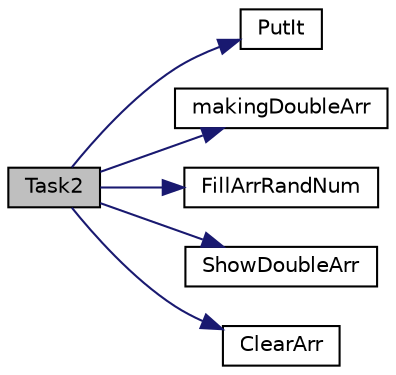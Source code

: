 digraph "Task2"
{
  edge [fontname="Helvetica",fontsize="10",labelfontname="Helvetica",labelfontsize="10"];
  node [fontname="Helvetica",fontsize="10",shape=record];
  rankdir="LR";
  Node1 [label="Task2",height=0.2,width=0.4,color="black", fillcolor="grey75", style="filled", fontcolor="black"];
  Node1 -> Node2 [color="midnightblue",fontsize="10",style="solid",fontname="Helvetica"];
  Node2 [label="PutIt",height=0.2,width=0.4,color="black", fillcolor="white", style="filled",URL="$test_lab09_8cpp.html#ae48a96cb5e7bce0809ce0e879e4ea4e9"];
  Node1 -> Node3 [color="midnightblue",fontsize="10",style="solid",fontname="Helvetica"];
  Node3 [label="makingDoubleArr",height=0.2,width=0.4,color="black", fillcolor="white", style="filled",URL="$_ops_with_array_8cpp.html#a002e4cd5dc8b13c850a45a9094f24cf5",tooltip="Добавляємо адреса для значення двумірних масивів "];
  Node1 -> Node4 [color="midnightblue",fontsize="10",style="solid",fontname="Helvetica"];
  Node4 [label="FillArrRandNum",height=0.2,width=0.4,color="black", fillcolor="white", style="filled",URL="$_ops_with_array_8cpp.html#af6a20faa2d4c3626bd95edb75df41e4c",tooltip="Заповнюємо двумірний масив "];
  Node1 -> Node5 [color="midnightblue",fontsize="10",style="solid",fontname="Helvetica"];
  Node5 [label="ShowDoubleArr",height=0.2,width=0.4,color="black", fillcolor="white", style="filled",URL="$_ops_with_array_8cpp.html#aa06ea39623e6057b067d5111debf9dc2"];
  Node1 -> Node6 [color="midnightblue",fontsize="10",style="solid",fontname="Helvetica"];
  Node6 [label="ClearArr",height=0.2,width=0.4,color="black", fillcolor="white", style="filled",URL="$_ops_with_array_8cpp.html#a9c52eb906fac8dc0d43249b2e83e219d",tooltip="Очищаєм пам&#39;ять від масиву "];
}
